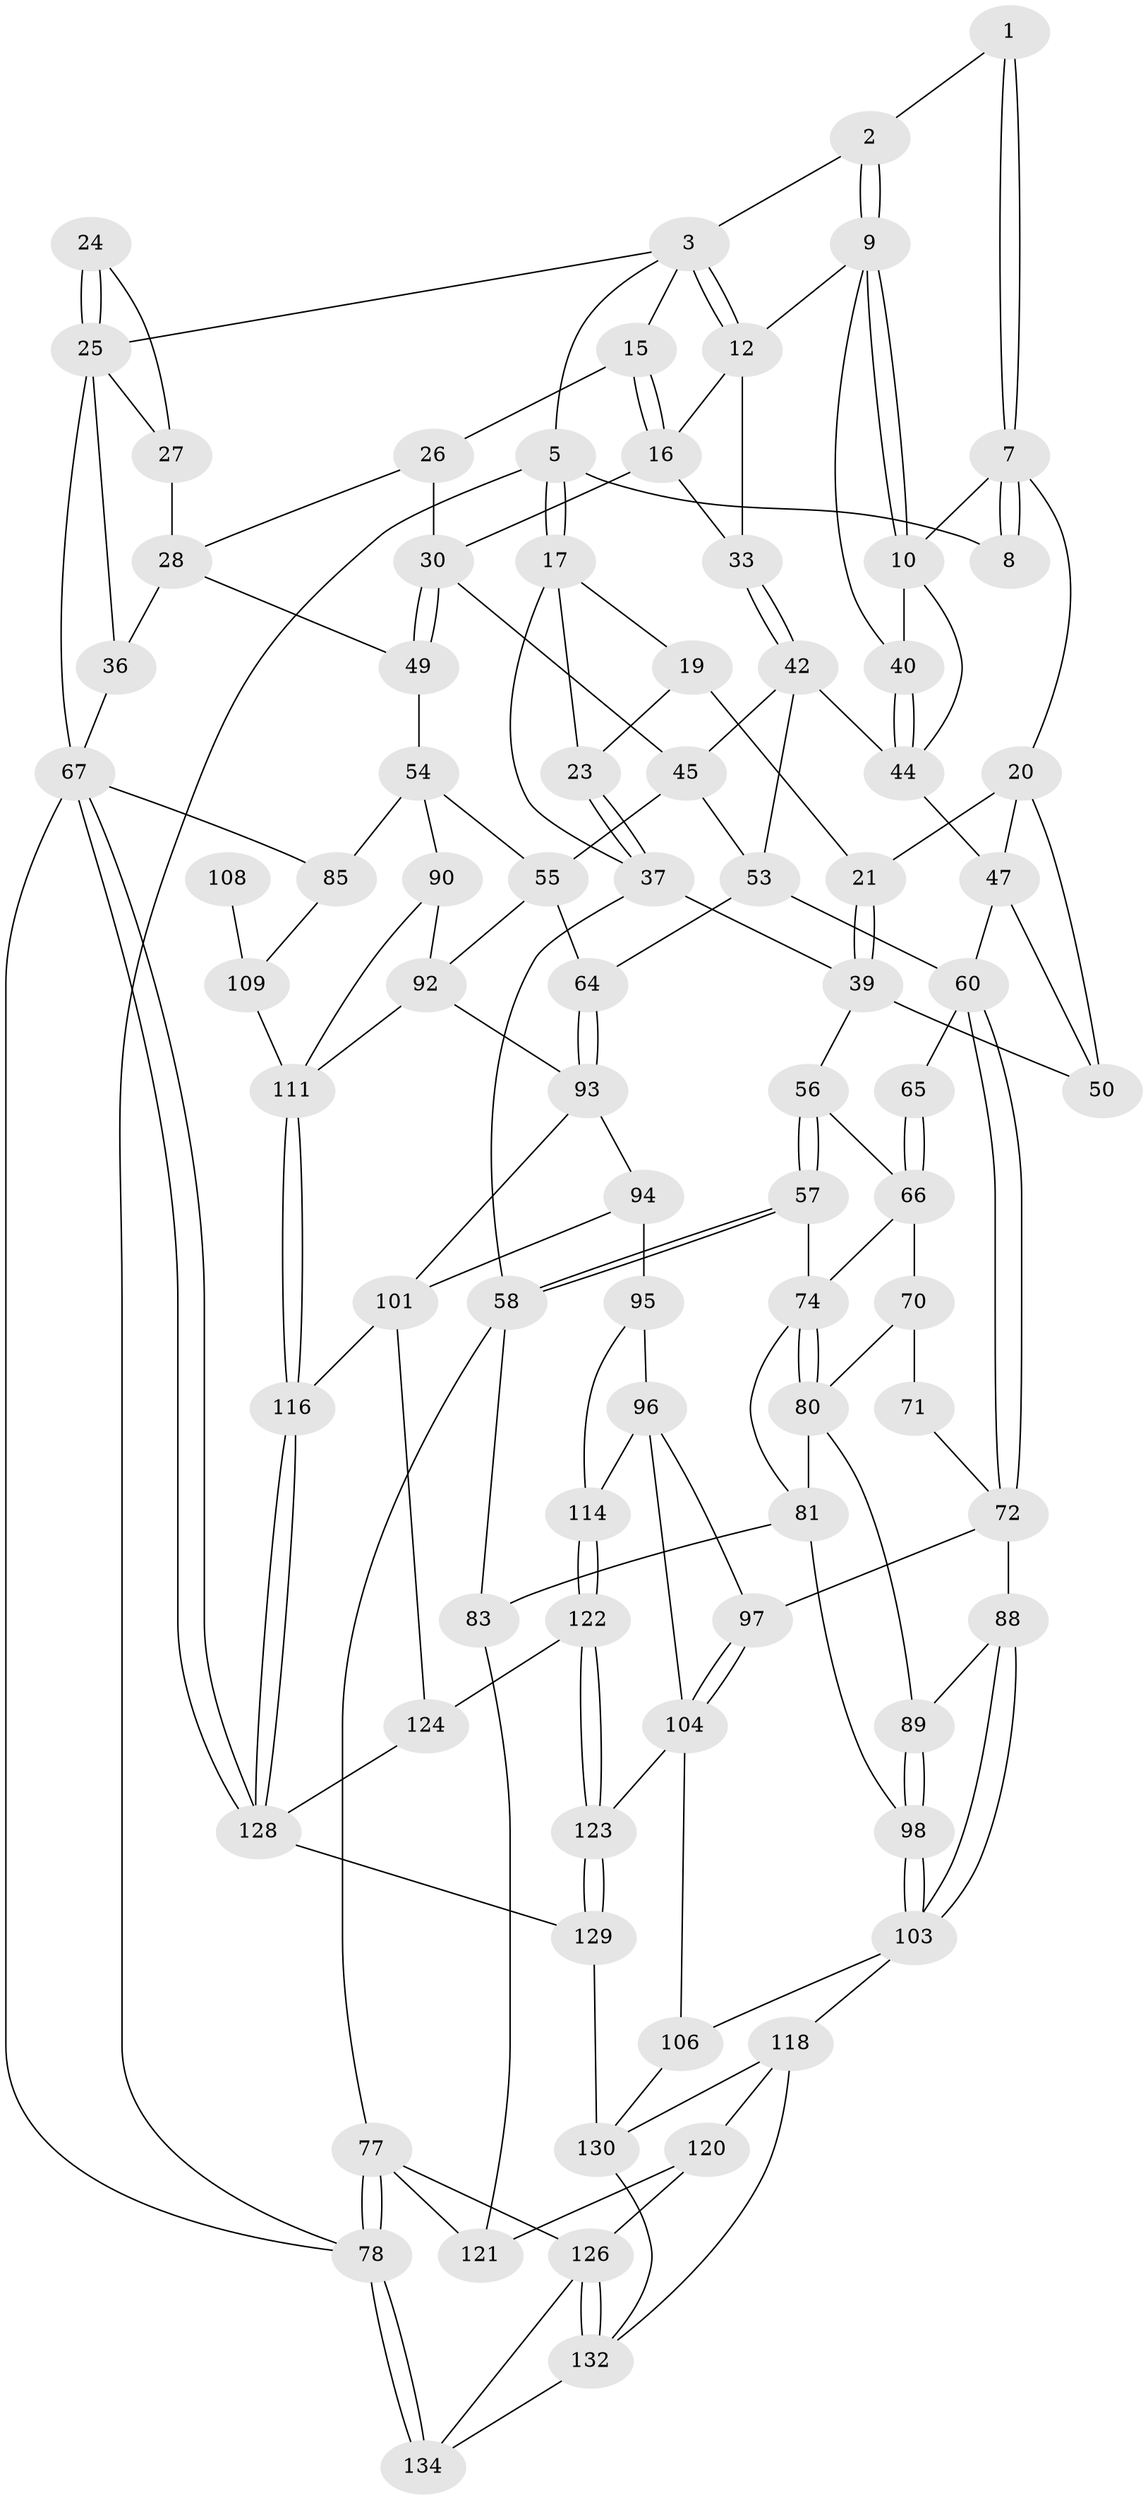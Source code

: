 // Generated by graph-tools (version 1.1) at 2025/52/02/27/25 19:52:37]
// undirected, 85 vertices, 179 edges
graph export_dot {
graph [start="1"]
  node [color=gray90,style=filled];
  1 [pos="+0.20919795848378997+0"];
  2 [pos="+0.5257233217421209+0"];
  3 [pos="+0.5363854768961827+0",super="+4"];
  5 [pos="+0+0",super="+6"];
  7 [pos="+0.28719436942607784+0.15814579434174553",super="+11"];
  8 [pos="+0.18629210848244232+0.11770464799987065"];
  9 [pos="+0.4328076791944613+0.06301273287406288",super="+14"];
  10 [pos="+0.33309238443523737+0.1679848184283655",super="+41"];
  12 [pos="+0.6009255908774214+0.03661834737686269",super="+13"];
  15 [pos="+0.8426197017414496+0.09806402588847869"];
  16 [pos="+0.829478672756358+0.1080502778346929",super="+32"];
  17 [pos="+0+0",super="+18"];
  19 [pos="+0.16172185921965523+0.131191679641583",super="+22"];
  20 [pos="+0.27321125099205285+0.24202642734855973",super="+48"];
  21 [pos="+0.18074650690714475+0.23456166912002036"];
  23 [pos="+0.10460813325836008+0.2045407770927133"];
  24 [pos="+0.9062338854413287+0.13265891078422426"];
  25 [pos="+1+0",super="+34"];
  26 [pos="+0.8692875327383384+0.11679011401854687",super="+29"];
  27 [pos="+0.9481834848592924+0.1878254529620434"];
  28 [pos="+0.9494791976647955+0.20430981241603297",super="+35"];
  30 [pos="+0.8497770407640717+0.3186477271662841",super="+31"];
  33 [pos="+0.6289429190317466+0.16558163291097974"];
  36 [pos="+1+0.44325299144630514"];
  37 [pos="+0.04553375860197687+0.2853583527914901",super="+38"];
  39 [pos="+0.09440097715585224+0.32600978819623844",super="+51"];
  40 [pos="+0.49175371046717653+0.23378070388614364"];
  42 [pos="+0.6479757157999+0.23092035604313285",super="+43"];
  44 [pos="+0.5136098654149341+0.3261106830451255",super="+46"];
  45 [pos="+0.7791613627762273+0.2872152899020253",super="+52"];
  47 [pos="+0.36826505441227303+0.3647018268180408",super="+62"];
  49 [pos="+0.9628648282851269+0.47032258421909856"];
  50 [pos="+0.17307175539247652+0.40261141727063104"];
  53 [pos="+0.5852960131743971+0.3871147501274443",super="+59"];
  54 [pos="+0.8816205569102901+0.5332983788328578",super="+86"];
  55 [pos="+0.8520671160887066+0.5457573967344458",super="+63"];
  56 [pos="+0.12153677703337448+0.4517436625377055"];
  57 [pos="+0+0.507409198774347"];
  58 [pos="+0+0.5031808084378298",super="+76"];
  60 [pos="+0.47539433934739156+0.5667610319313331",super="+61"];
  64 [pos="+0.5670017197914321+0.617543679773261"];
  65 [pos="+0.337180688149994+0.5137011204071237"];
  66 [pos="+0.16776418937959808+0.5311827040050682",super="+69"];
  67 [pos="+1+1",super="+68"];
  70 [pos="+0.21879878752219967+0.5999043280531753",super="+79"];
  71 [pos="+0.28516357139184556+0.5782693625227431",super="+73"];
  72 [pos="+0.3350185545294636+0.6945435929504191",super="+87"];
  74 [pos="+0.14231507362132922+0.5917961521790408",super="+75"];
  77 [pos="+0+1",super="+125"];
  78 [pos="+0+1"];
  80 [pos="+0.18868953187781018+0.6927933835620684",super="+84"];
  81 [pos="+0.09130593508612195+0.7315117589492751",super="+82"];
  83 [pos="+0.005645295009484822+0.8102618162076993"];
  85 [pos="+1+0.8250978528043913"];
  88 [pos="+0.2719580864848338+0.773618805463229"];
  89 [pos="+0.21790404705890298+0.7408075968888461"];
  90 [pos="+0.8574806275906014+0.7712487145261612",super="+91"];
  92 [pos="+0.7961038882295535+0.7214719901827631",super="+99"];
  93 [pos="+0.5662420027551042+0.6256489292373926",super="+100"];
  94 [pos="+0.494566994115797+0.7510446840611851",super="+102"];
  95 [pos="+0.4251862205402127+0.7864442458828",super="+113"];
  96 [pos="+0.3452482682759822+0.7665719915311106",super="+115"];
  97 [pos="+0.3435657990479611+0.7655392880129541"];
  98 [pos="+0.14582860208415716+0.832789224637931"];
  101 [pos="+0.5770695345200278+0.8735843851482468",super="+117"];
  103 [pos="+0.2102471455534235+0.8742193209253689",super="+107"];
  104 [pos="+0.31072931403909654+0.8883813439591887",super="+105"];
  106 [pos="+0.2854948979776206+0.901309168370794"];
  108 [pos="+0.8662552377760498+0.8049572296366697"];
  109 [pos="+0.9103799424086619+0.8842048254510325",super="+110"];
  111 [pos="+0.7855969303382181+0.9912573619602414",super="+112"];
  114 [pos="+0.4279560053749268+0.9047010516605202"];
  116 [pos="+0.7818068612054168+1"];
  118 [pos="+0.21213984948094983+0.8902090712898596",super="+119"];
  120 [pos="+0.14690717621227506+0.9304783560260633"];
  121 [pos="+0.08823678421537783+0.9213935191005196"];
  122 [pos="+0.43505103937168477+0.9290689585882521"];
  123 [pos="+0.40023085283061527+1"];
  124 [pos="+0.5504890060456391+0.9300377753242798"];
  126 [pos="+0.1236641559182446+0.9603901211311845",super="+127"];
  128 [pos="+0.7890015931537088+1",super="+135"];
  129 [pos="+0.388460918482474+1"];
  130 [pos="+0.30799693039062004+1",super="+131"];
  132 [pos="+0.1640595493800959+1",super="+133"];
  134 [pos="+0+1"];
  1 -- 2;
  1 -- 7;
  1 -- 7;
  2 -- 3;
  2 -- 9;
  2 -- 9;
  3 -- 12;
  3 -- 12;
  3 -- 25;
  3 -- 5;
  3 -- 15;
  5 -- 17;
  5 -- 17;
  5 -- 78;
  5 -- 8;
  7 -- 8;
  7 -- 8;
  7 -- 10;
  7 -- 20;
  9 -- 10;
  9 -- 10;
  9 -- 40;
  9 -- 12;
  10 -- 40;
  10 -- 44;
  12 -- 16;
  12 -- 33;
  15 -- 16;
  15 -- 16;
  15 -- 26;
  16 -- 33;
  16 -- 30;
  17 -- 19;
  17 -- 23;
  17 -- 37;
  19 -- 21;
  19 -- 23;
  20 -- 21;
  20 -- 50;
  20 -- 47;
  21 -- 39;
  21 -- 39;
  23 -- 37;
  23 -- 37;
  24 -- 25;
  24 -- 25;
  24 -- 27;
  25 -- 67;
  25 -- 27;
  25 -- 36;
  26 -- 28;
  26 -- 30;
  27 -- 28;
  28 -- 49;
  28 -- 36;
  30 -- 49;
  30 -- 49;
  30 -- 45;
  33 -- 42;
  33 -- 42;
  36 -- 67;
  37 -- 39;
  37 -- 58;
  39 -- 56;
  39 -- 50;
  40 -- 44;
  40 -- 44;
  42 -- 45;
  42 -- 44;
  42 -- 53;
  44 -- 47;
  45 -- 53;
  45 -- 55;
  47 -- 50;
  47 -- 60;
  49 -- 54;
  53 -- 64;
  53 -- 60;
  54 -- 55;
  54 -- 90;
  54 -- 85;
  55 -- 64;
  55 -- 92;
  56 -- 57;
  56 -- 57;
  56 -- 66;
  57 -- 58;
  57 -- 58;
  57 -- 74;
  58 -- 83;
  58 -- 77;
  60 -- 72;
  60 -- 72;
  60 -- 65;
  64 -- 93;
  64 -- 93;
  65 -- 66;
  65 -- 66;
  66 -- 74;
  66 -- 70;
  67 -- 128;
  67 -- 128;
  67 -- 78;
  67 -- 85;
  70 -- 71 [weight=2];
  70 -- 80;
  71 -- 72;
  72 -- 97;
  72 -- 88;
  74 -- 80;
  74 -- 80;
  74 -- 81;
  77 -- 78;
  77 -- 78;
  77 -- 121;
  77 -- 126;
  78 -- 134;
  78 -- 134;
  80 -- 81;
  80 -- 89;
  81 -- 98;
  81 -- 83;
  83 -- 121;
  85 -- 109;
  88 -- 89;
  88 -- 103;
  88 -- 103;
  89 -- 98;
  89 -- 98;
  90 -- 92;
  90 -- 111;
  92 -- 93;
  92 -- 111;
  93 -- 94;
  93 -- 101;
  94 -- 95 [weight=2];
  94 -- 101;
  95 -- 96;
  95 -- 114;
  96 -- 97;
  96 -- 114;
  96 -- 104;
  97 -- 104;
  97 -- 104;
  98 -- 103;
  98 -- 103;
  101 -- 124;
  101 -- 116;
  103 -- 106;
  103 -- 118;
  104 -- 106;
  104 -- 123;
  106 -- 130;
  108 -- 109 [weight=2];
  109 -- 111;
  111 -- 116;
  111 -- 116;
  114 -- 122;
  114 -- 122;
  116 -- 128;
  116 -- 128;
  118 -- 120;
  118 -- 132;
  118 -- 130;
  120 -- 121;
  120 -- 126;
  122 -- 123;
  122 -- 123;
  122 -- 124;
  123 -- 129;
  123 -- 129;
  124 -- 128;
  126 -- 132;
  126 -- 132;
  126 -- 134;
  128 -- 129;
  129 -- 130;
  130 -- 132;
  132 -- 134;
}
